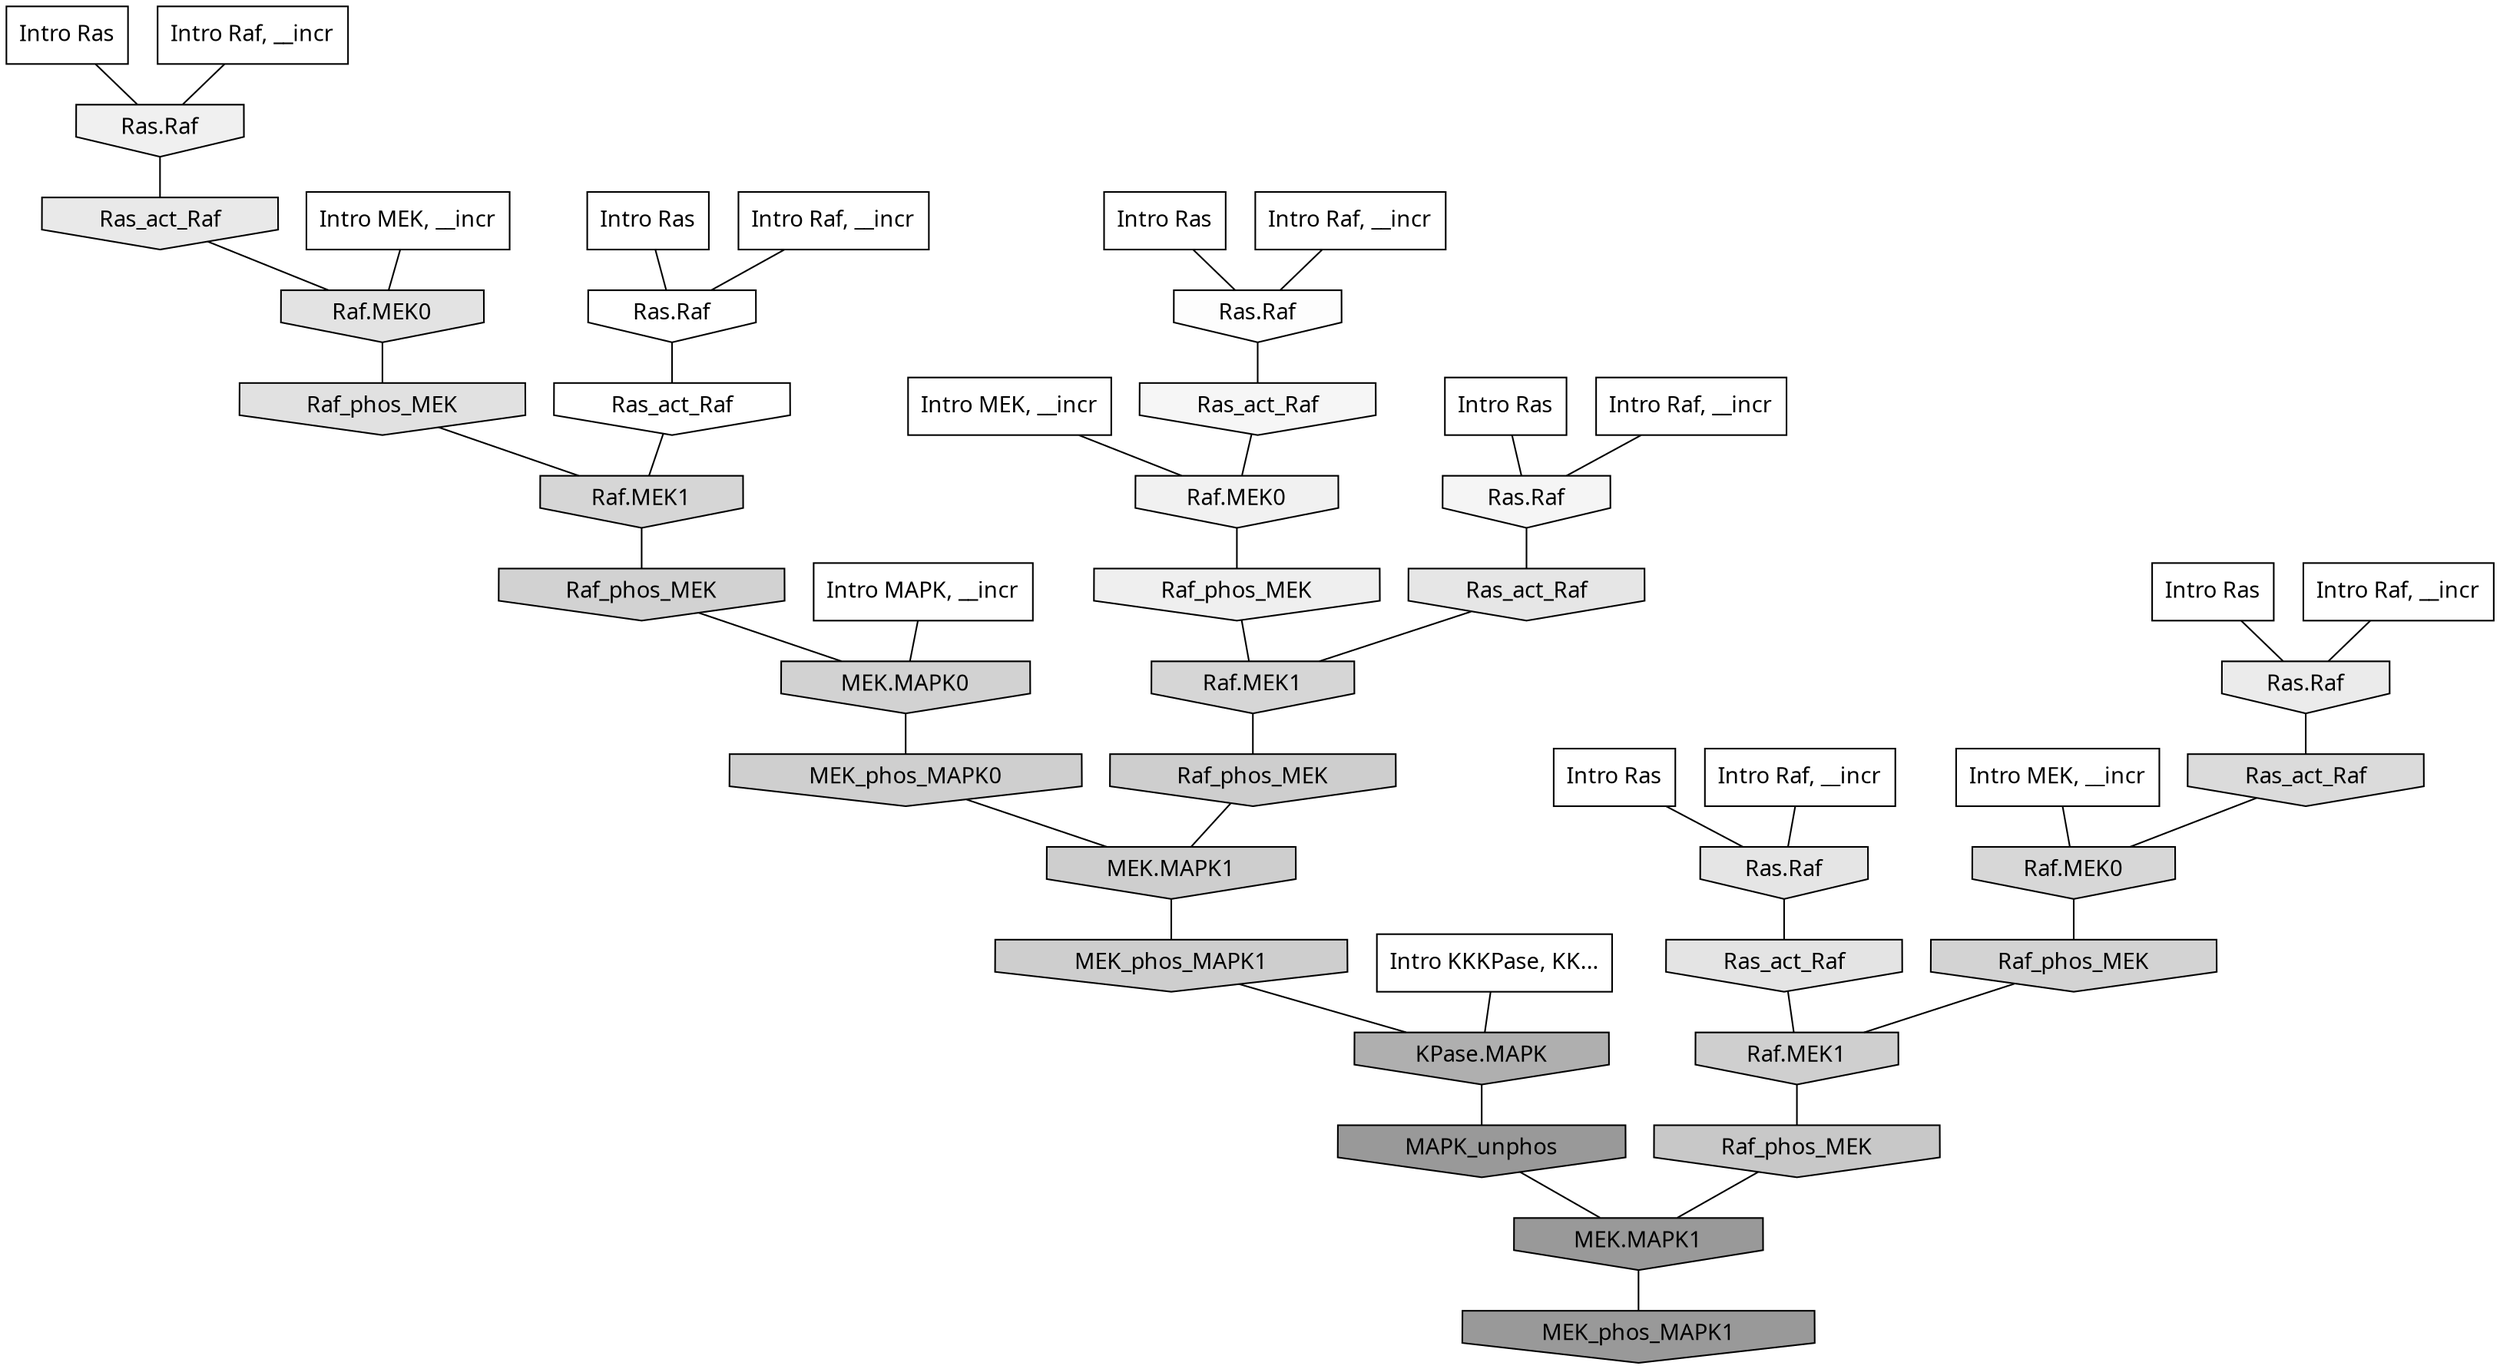digraph G{
  rankdir="TB";
  ranksep=0.30;
  node [fontname="CMU Serif"];
  edge [fontname="CMU Serif"];
  
  1 [label="Intro Ras", shape=rectangle, style=filled, fillcolor="0.000 0.000 1.000"]
  
  19 [label="Intro Ras", shape=rectangle, style=filled, fillcolor="0.000 0.000 1.000"]
  
  78 [label="Intro Ras", shape=rectangle, style=filled, fillcolor="0.000 0.000 1.000"]
  
  86 [label="Intro Ras", shape=rectangle, style=filled, fillcolor="0.000 0.000 1.000"]
  
  90 [label="Intro Ras", shape=rectangle, style=filled, fillcolor="0.000 0.000 1.000"]
  
  99 [label="Intro Ras", shape=rectangle, style=filled, fillcolor="0.000 0.000 1.000"]
  
  162 [label="Intro Raf, __incr", shape=rectangle, style=filled, fillcolor="0.000 0.000 1.000"]
  
  462 [label="Intro Raf, __incr", shape=rectangle, style=filled, fillcolor="0.000 0.000 1.000"]
  
  567 [label="Intro Raf, __incr", shape=rectangle, style=filled, fillcolor="0.000 0.000 1.000"]
  
  873 [label="Intro Raf, __incr", shape=rectangle, style=filled, fillcolor="0.000 0.000 1.000"]
  
  1024 [label="Intro Raf, __incr", shape=rectangle, style=filled, fillcolor="0.000 0.000 1.000"]
  
  1096 [label="Intro Raf, __incr", shape=rectangle, style=filled, fillcolor="0.000 0.000 1.000"]
  
  1157 [label="Intro MEK, __incr", shape=rectangle, style=filled, fillcolor="0.000 0.000 1.000"]
  
  1622 [label="Intro MEK, __incr", shape=rectangle, style=filled, fillcolor="0.000 0.000 1.000"]
  
  1954 [label="Intro MEK, __incr", shape=rectangle, style=filled, fillcolor="0.000 0.000 1.000"]
  
  2417 [label="Intro MAPK, __incr", shape=rectangle, style=filled, fillcolor="0.000 0.000 1.000"]
  
  3113 [label="Intro KKKPase, KK...", shape=rectangle, style=filled, fillcolor="0.000 0.000 1.000"]
  
  3311 [label="Ras.Raf", shape=invhouse, style=filled, fillcolor="0.000 0.000 0.999"]
  
  3312 [label="Ras_act_Raf", shape=invhouse, style=filled, fillcolor="0.000 0.000 0.999"]
  
  3419 [label="Ras.Raf", shape=invhouse, style=filled, fillcolor="0.000 0.000 0.992"]
  
  3960 [label="Ras_act_Raf", shape=invhouse, style=filled, fillcolor="0.000 0.000 0.964"]
  
  4105 [label="Ras.Raf", shape=invhouse, style=filled, fillcolor="0.000 0.000 0.959"]
  
  4626 [label="Raf.MEK0", shape=invhouse, style=filled, fillcolor="0.000 0.000 0.942"]
  
  4758 [label="Ras.Raf", shape=invhouse, style=filled, fillcolor="0.000 0.000 0.938"]
  
  4849 [label="Raf_phos_MEK", shape=invhouse, style=filled, fillcolor="0.000 0.000 0.935"]
  
  5435 [label="Ras.Raf", shape=invhouse, style=filled, fillcolor="0.000 0.000 0.919"]
  
  5634 [label="Ras_act_Raf", shape=invhouse, style=filled, fillcolor="0.000 0.000 0.912"]
  
  6104 [label="Ras_act_Raf", shape=invhouse, style=filled, fillcolor="0.000 0.000 0.900"]
  
  6257 [label="Ras.Raf", shape=invhouse, style=filled, fillcolor="0.000 0.000 0.897"]
  
  6459 [label="Ras_act_Raf", shape=invhouse, style=filled, fillcolor="0.000 0.000 0.892"]
  
  6618 [label="Raf.MEK0", shape=invhouse, style=filled, fillcolor="0.000 0.000 0.889"]
  
  6997 [label="Raf_phos_MEK", shape=invhouse, style=filled, fillcolor="0.000 0.000 0.882"]
  
  8488 [label="Ras_act_Raf", shape=invhouse, style=filled, fillcolor="0.000 0.000 0.859"]
  
  9888 [label="Raf.MEK0", shape=invhouse, style=filled, fillcolor="0.000 0.000 0.842"]
  
  10241 [label="Raf.MEK1", shape=invhouse, style=filled, fillcolor="0.000 0.000 0.837"]
  
  10308 [label="Raf.MEK1", shape=invhouse, style=filled, fillcolor="0.000 0.000 0.837"]
  
  11222 [label="Raf_phos_MEK", shape=invhouse, style=filled, fillcolor="0.000 0.000 0.828"]
  
  11750 [label="Raf_phos_MEK", shape=invhouse, style=filled, fillcolor="0.000 0.000 0.823"]
  
  11752 [label="MEK.MAPK0", shape=invhouse, style=filled, fillcolor="0.000 0.000 0.823"]
  
  13287 [label="Raf.MEK1", shape=invhouse, style=filled, fillcolor="0.000 0.000 0.810"]
  
  13300 [label="MEK_phos_MAPK0", shape=invhouse, style=filled, fillcolor="0.000 0.000 0.810"]
  
  13582 [label="Raf_phos_MEK", shape=invhouse, style=filled, fillcolor="0.000 0.000 0.808"]
  
  13585 [label="MEK.MAPK1", shape=invhouse, style=filled, fillcolor="0.000 0.000 0.808"]
  
  13877 [label="MEK_phos_MAPK1", shape=invhouse, style=filled, fillcolor="0.000 0.000 0.806"]
  
  16567 [label="Raf_phos_MEK", shape=invhouse, style=filled, fillcolor="0.000 0.000 0.783"]
  
  20892 [label="KPase.MAPK", shape=invhouse, style=filled, fillcolor="0.000 0.000 0.686"]
  
  23529 [label="MAPK_unphos", shape=invhouse, style=filled, fillcolor="0.000 0.000 0.601"]
  
  23530 [label="MEK.MAPK1", shape=invhouse, style=filled, fillcolor="0.000 0.000 0.601"]
  
  23540 [label="MEK_phos_MAPK1", shape=invhouse, style=filled, fillcolor="0.000 0.000 0.600"]
  
  
  23530 -> 23540 [dir=none, color="0.000 0.000 0.000"] 
  23529 -> 23530 [dir=none, color="0.000 0.000 0.000"] 
  20892 -> 23529 [dir=none, color="0.000 0.000 0.000"] 
  16567 -> 23530 [dir=none, color="0.000 0.000 0.000"] 
  13877 -> 20892 [dir=none, color="0.000 0.000 0.000"] 
  13585 -> 13877 [dir=none, color="0.000 0.000 0.000"] 
  13582 -> 13585 [dir=none, color="0.000 0.000 0.000"] 
  13300 -> 13585 [dir=none, color="0.000 0.000 0.000"] 
  13287 -> 16567 [dir=none, color="0.000 0.000 0.000"] 
  11752 -> 13300 [dir=none, color="0.000 0.000 0.000"] 
  11750 -> 11752 [dir=none, color="0.000 0.000 0.000"] 
  11222 -> 13287 [dir=none, color="0.000 0.000 0.000"] 
  10308 -> 11750 [dir=none, color="0.000 0.000 0.000"] 
  10241 -> 13582 [dir=none, color="0.000 0.000 0.000"] 
  9888 -> 11222 [dir=none, color="0.000 0.000 0.000"] 
  8488 -> 9888 [dir=none, color="0.000 0.000 0.000"] 
  6997 -> 10308 [dir=none, color="0.000 0.000 0.000"] 
  6618 -> 6997 [dir=none, color="0.000 0.000 0.000"] 
  6459 -> 13287 [dir=none, color="0.000 0.000 0.000"] 
  6257 -> 6459 [dir=none, color="0.000 0.000 0.000"] 
  6104 -> 10241 [dir=none, color="0.000 0.000 0.000"] 
  5634 -> 6618 [dir=none, color="0.000 0.000 0.000"] 
  5435 -> 8488 [dir=none, color="0.000 0.000 0.000"] 
  4849 -> 10241 [dir=none, color="0.000 0.000 0.000"] 
  4758 -> 5634 [dir=none, color="0.000 0.000 0.000"] 
  4626 -> 4849 [dir=none, color="0.000 0.000 0.000"] 
  4105 -> 6104 [dir=none, color="0.000 0.000 0.000"] 
  3960 -> 4626 [dir=none, color="0.000 0.000 0.000"] 
  3419 -> 3960 [dir=none, color="0.000 0.000 0.000"] 
  3312 -> 10308 [dir=none, color="0.000 0.000 0.000"] 
  3311 -> 3312 [dir=none, color="0.000 0.000 0.000"] 
  3113 -> 20892 [dir=none, color="0.000 0.000 0.000"] 
  2417 -> 11752 [dir=none, color="0.000 0.000 0.000"] 
  1954 -> 6618 [dir=none, color="0.000 0.000 0.000"] 
  1622 -> 9888 [dir=none, color="0.000 0.000 0.000"] 
  1157 -> 4626 [dir=none, color="0.000 0.000 0.000"] 
  1096 -> 4758 [dir=none, color="0.000 0.000 0.000"] 
  1024 -> 4105 [dir=none, color="0.000 0.000 0.000"] 
  873 -> 3419 [dir=none, color="0.000 0.000 0.000"] 
  567 -> 5435 [dir=none, color="0.000 0.000 0.000"] 
  462 -> 3311 [dir=none, color="0.000 0.000 0.000"] 
  162 -> 6257 [dir=none, color="0.000 0.000 0.000"] 
  99 -> 3311 [dir=none, color="0.000 0.000 0.000"] 
  90 -> 6257 [dir=none, color="0.000 0.000 0.000"] 
  86 -> 5435 [dir=none, color="0.000 0.000 0.000"] 
  78 -> 4105 [dir=none, color="0.000 0.000 0.000"] 
  19 -> 3419 [dir=none, color="0.000 0.000 0.000"] 
  1 -> 4758 [dir=none, color="0.000 0.000 0.000"] 
  
  }
